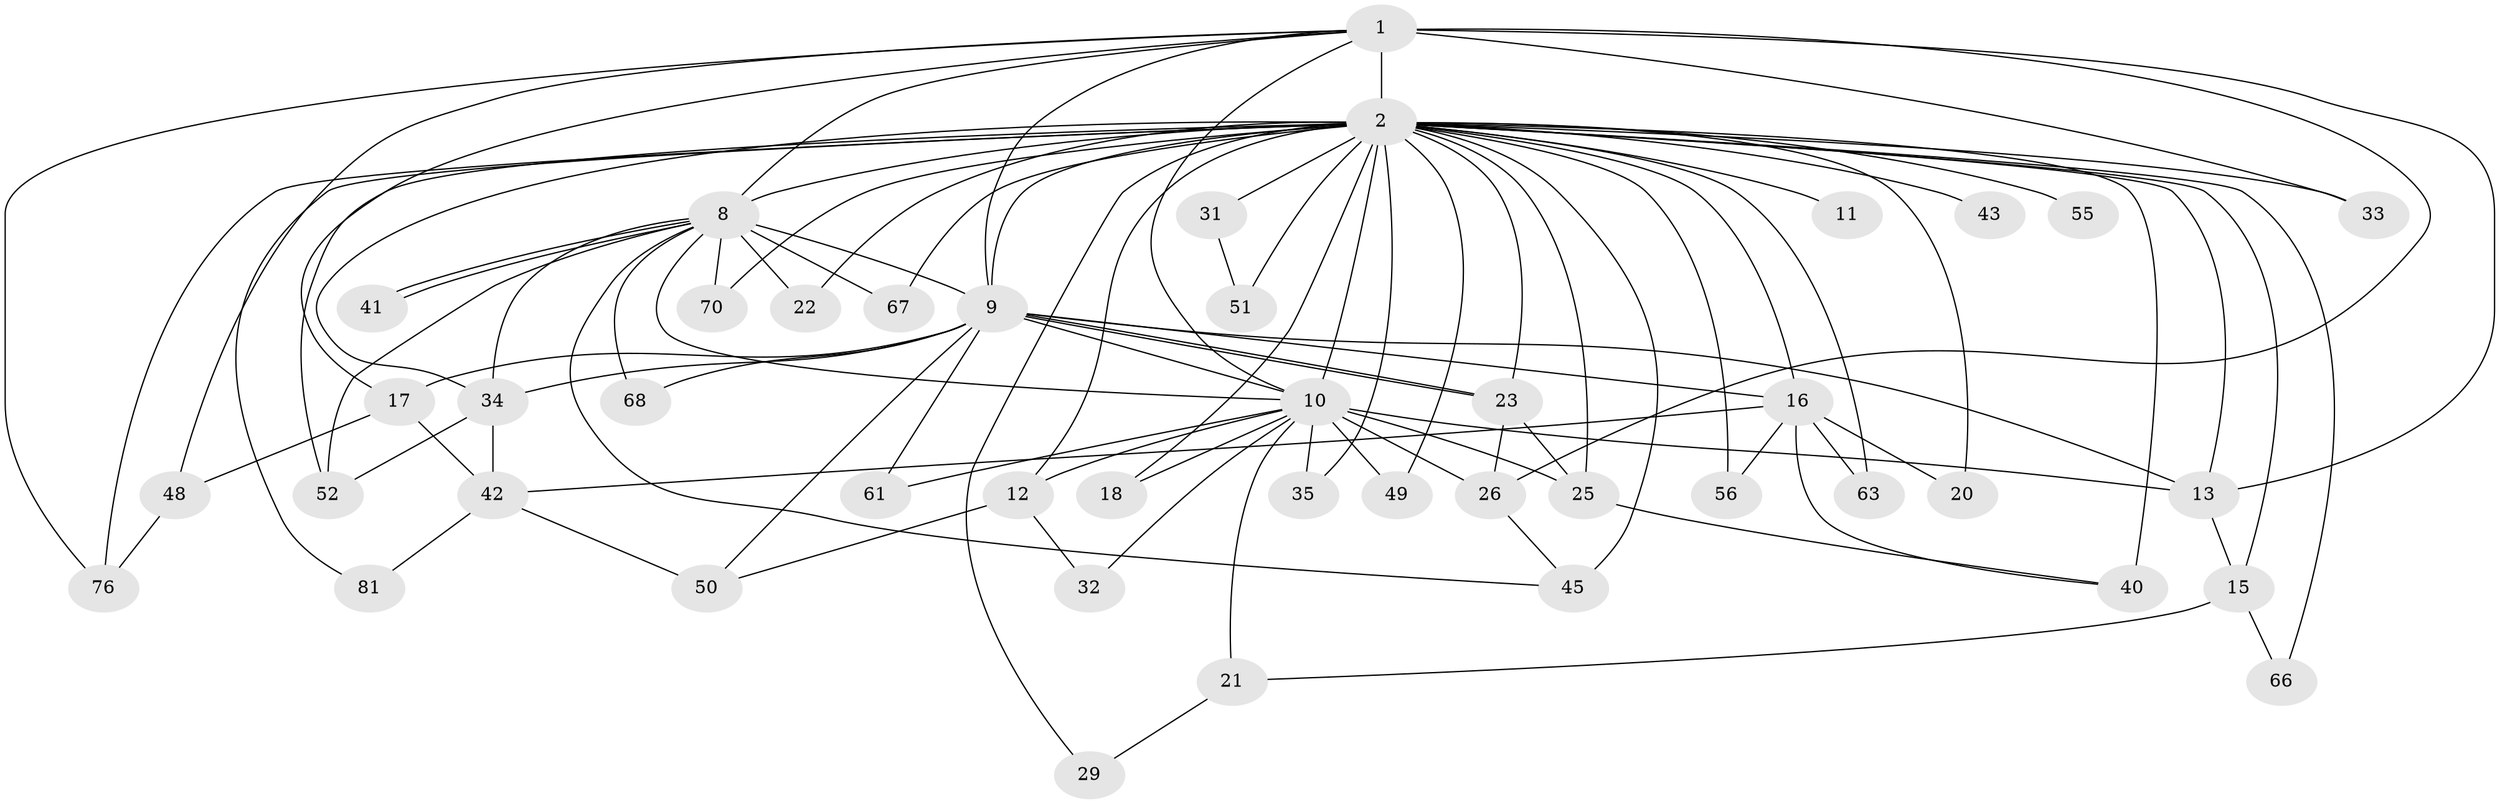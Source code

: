 // original degree distribution, {17: 0.02247191011235955, 22: 0.033707865168539325, 20: 0.011235955056179775, 15: 0.011235955056179775, 18: 0.033707865168539325, 2: 0.5393258426966292, 5: 0.056179775280898875, 3: 0.1797752808988764, 4: 0.07865168539325842, 7: 0.02247191011235955, 6: 0.011235955056179775}
// Generated by graph-tools (version 1.1) at 2025/14/03/09/25 04:14:09]
// undirected, 44 vertices, 96 edges
graph export_dot {
graph [start="1"]
  node [color=gray90,style=filled];
  1;
  2 [super="+7+5+4+53+30+3+19+6"];
  8 [super="+14"];
  9;
  10;
  11;
  12;
  13 [super="+74+75"];
  15;
  16 [super="+47+44"];
  17;
  18;
  20;
  21;
  22;
  23 [super="+27"];
  25 [super="+28"];
  26 [super="+37"];
  29;
  31;
  32;
  33;
  34 [super="+72"];
  35;
  40;
  41;
  42 [super="+57+60"];
  43;
  45 [super="+65"];
  48;
  49;
  50;
  51;
  52;
  55;
  56;
  61;
  63;
  66;
  67;
  68;
  70;
  76 [super="+85"];
  81;
  1 -- 2 [weight=8];
  1 -- 8;
  1 -- 9;
  1 -- 10;
  1 -- 17;
  1 -- 26;
  1 -- 33;
  1 -- 48;
  1 -- 76;
  1 -- 13;
  2 -- 8 [weight=6];
  2 -- 9 [weight=8];
  2 -- 10 [weight=9];
  2 -- 15;
  2 -- 16 [weight=3];
  2 -- 25 [weight=2];
  2 -- 66;
  2 -- 76 [weight=2];
  2 -- 13;
  2 -- 81;
  2 -- 49;
  2 -- 55 [weight=2];
  2 -- 56;
  2 -- 35;
  2 -- 11 [weight=2];
  2 -- 20 [weight=2];
  2 -- 52;
  2 -- 63;
  2 -- 67;
  2 -- 70;
  2 -- 12 [weight=2];
  2 -- 18;
  2 -- 31 [weight=3];
  2 -- 33;
  2 -- 45 [weight=2];
  2 -- 40 [weight=3];
  2 -- 23;
  2 -- 34 [weight=2];
  2 -- 43;
  2 -- 51;
  2 -- 22;
  2 -- 29;
  8 -- 9 [weight=2];
  8 -- 10;
  8 -- 22;
  8 -- 41;
  8 -- 41;
  8 -- 52;
  8 -- 67;
  8 -- 68;
  8 -- 70;
  8 -- 45;
  8 -- 34;
  9 -- 10;
  9 -- 17;
  9 -- 23;
  9 -- 23;
  9 -- 50;
  9 -- 61;
  9 -- 68;
  9 -- 13;
  9 -- 16 [weight=2];
  9 -- 34;
  10 -- 12;
  10 -- 13;
  10 -- 18;
  10 -- 21;
  10 -- 25;
  10 -- 26;
  10 -- 32;
  10 -- 35;
  10 -- 49;
  10 -- 61;
  12 -- 32;
  12 -- 50;
  13 -- 15;
  15 -- 21;
  15 -- 66;
  16 -- 40;
  16 -- 56;
  16 -- 42;
  16 -- 20;
  16 -- 63;
  17 -- 42;
  17 -- 48;
  21 -- 29;
  23 -- 26;
  23 -- 25;
  25 -- 40;
  26 -- 45;
  31 -- 51;
  34 -- 42;
  34 -- 52;
  42 -- 50;
  42 -- 81;
  48 -- 76;
}

